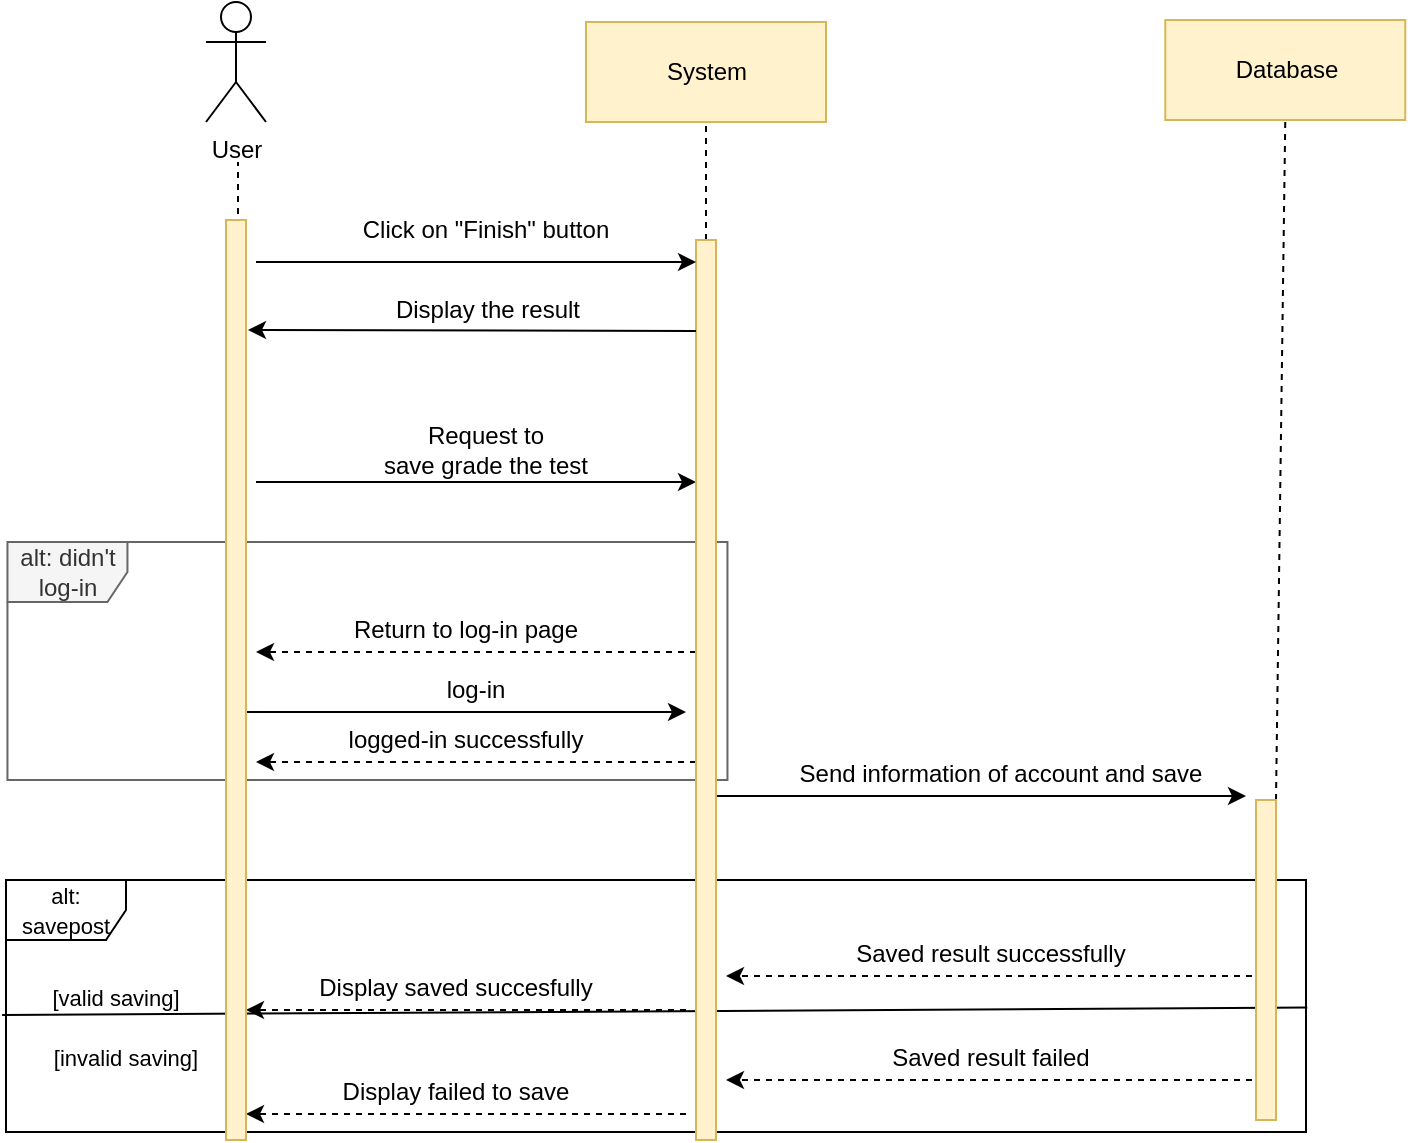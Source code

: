 <mxfile version="20.5.3" type="google"><diagram id="_0zhi00F4NSq-n2bW8f-" name="Page-1"><mxGraphModel grid="1" page="1" gridSize="10" guides="1" tooltips="1" connect="1" arrows="1" fold="1" pageScale="1" pageWidth="3300" pageHeight="4681" math="0" shadow="0"><root><mxCell id="0"/><mxCell id="1" parent="0"/><mxCell id="AXf_6k3DFZqjvttxI9Mx-5" value="&lt;font style=&quot;font-size: 11px;&quot;&gt;alt: savepost&lt;/font&gt;" style="shape=umlFrame;whiteSpace=wrap;html=1;" vertex="1" parent="1"><mxGeometry x="150" y="490" width="650" height="126" as="geometry"/></mxCell><mxCell id="-UMV8F0SaYV0FhbeVH77-141" value="alt: didn't log-in" style="shape=umlFrame;whiteSpace=wrap;html=1;fillColor=#f5f5f5;fontColor=#333333;strokeColor=#666666;" vertex="1" parent="1"><mxGeometry x="150.73" y="321" width="360" height="119" as="geometry"/></mxCell><mxCell id="-UMV8F0SaYV0FhbeVH77-105" value="Saved result successfully" style="text;html=1;strokeColor=none;fillColor=none;align=center;verticalAlign=middle;whiteSpace=wrap;rounded=0;" vertex="1" parent="1"><mxGeometry x="510" y="512" width="265" height="30" as="geometry"/></mxCell><mxCell id="-UMV8F0SaYV0FhbeVH77-106" value="Send information of account and save" style="text;html=1;strokeColor=none;fillColor=none;align=center;verticalAlign=middle;whiteSpace=wrap;rounded=0;" vertex="1" parent="1"><mxGeometry x="525" y="422" width="245" height="30" as="geometry"/></mxCell><mxCell id="-UMV8F0SaYV0FhbeVH77-107" value="" style="endArrow=classic;html=1;rounded=0;dashed=1;" edge="1" parent="1"><mxGeometry width="50" height="50" relative="1" as="geometry"><mxPoint x="785" y="538" as="sourcePoint"/><mxPoint x="510" y="538" as="targetPoint"/></mxGeometry></mxCell><mxCell id="-UMV8F0SaYV0FhbeVH77-109" value="User" style="shape=umlActor;verticalLabelPosition=bottom;verticalAlign=top;html=1;" vertex="1" parent="1"><mxGeometry x="250" y="51" width="30" height="60" as="geometry"/></mxCell><mxCell id="-UMV8F0SaYV0FhbeVH77-110" value="System" style="html=1;fillColor=#fff2cc;strokeColor=#d6b656;" vertex="1" parent="1"><mxGeometry x="440" y="61" width="120" height="50" as="geometry"/></mxCell><mxCell id="-UMV8F0SaYV0FhbeVH77-111" value="Database" style="html=1;fillColor=#fff2cc;strokeColor=#d6b656;" vertex="1" parent="1"><mxGeometry x="729.64" y="60" width="120" height="50" as="geometry"/></mxCell><mxCell id="-UMV8F0SaYV0FhbeVH77-112" value="" style="endArrow=none;dashed=1;html=1;rounded=0;startArrow=none;" edge="1" parent="1"><mxGeometry width="50" height="50" relative="1" as="geometry"><mxPoint x="266" y="157" as="sourcePoint"/><mxPoint x="266" y="131" as="targetPoint"/></mxGeometry></mxCell><mxCell id="-UMV8F0SaYV0FhbeVH77-113" value="" style="endArrow=none;dashed=1;html=1;rounded=0;entryX=0.5;entryY=1;entryDx=0;entryDy=0;startArrow=none;" edge="1" parent="1" target="-UMV8F0SaYV0FhbeVH77-110"><mxGeometry width="50" height="50" relative="1" as="geometry"><mxPoint x="500" y="170" as="sourcePoint"/><mxPoint x="499.5" y="131" as="targetPoint"/></mxGeometry></mxCell><mxCell id="-UMV8F0SaYV0FhbeVH77-114" value="" style="endArrow=none;dashed=1;html=1;rounded=0;entryX=0.5;entryY=1;entryDx=0;entryDy=0;startArrow=none;" edge="1" parent="1" source="-UMV8F0SaYV0FhbeVH77-136" target="-UMV8F0SaYV0FhbeVH77-111"><mxGeometry width="50" height="50" relative="1" as="geometry"><mxPoint x="779.5" y="620" as="sourcePoint"/><mxPoint x="779.5" y="260" as="targetPoint"/></mxGeometry></mxCell><mxCell id="-UMV8F0SaYV0FhbeVH77-115" value="" style="endArrow=classic;html=1;rounded=0;" edge="1" parent="1"><mxGeometry width="50" height="50" relative="1" as="geometry"><mxPoint x="275" y="291" as="sourcePoint"/><mxPoint x="495" y="291" as="targetPoint"/></mxGeometry></mxCell><mxCell id="-UMV8F0SaYV0FhbeVH77-116" value="Request to &lt;br&gt;save grade the test" style="text;html=1;strokeColor=none;fillColor=none;align=center;verticalAlign=middle;whiteSpace=wrap;rounded=0;" vertex="1" parent="1"><mxGeometry x="295" y="260" width="190" height="30" as="geometry"/></mxCell><mxCell id="-UMV8F0SaYV0FhbeVH77-122" value="" style="endArrow=classic;html=1;rounded=0;" edge="1" parent="1"><mxGeometry width="50" height="50" relative="1" as="geometry"><mxPoint x="270" y="406" as="sourcePoint"/><mxPoint x="490" y="406" as="targetPoint"/></mxGeometry></mxCell><mxCell id="-UMV8F0SaYV0FhbeVH77-123" value="log-in" style="text;html=1;strokeColor=none;fillColor=none;align=center;verticalAlign=middle;whiteSpace=wrap;rounded=0;" vertex="1" parent="1"><mxGeometry x="290" y="380" width="190" height="30" as="geometry"/></mxCell><mxCell id="-UMV8F0SaYV0FhbeVH77-126" value="" style="endArrow=classic;html=1;rounded=0;" edge="1" parent="1"><mxGeometry width="50" height="50" relative="1" as="geometry"><mxPoint x="505" y="448" as="sourcePoint"/><mxPoint x="770" y="448" as="targetPoint"/></mxGeometry></mxCell><mxCell id="-UMV8F0SaYV0FhbeVH77-128" value="Display saved succesfully" style="text;html=1;strokeColor=none;fillColor=none;align=center;verticalAlign=middle;whiteSpace=wrap;rounded=0;" vertex="1" parent="1"><mxGeometry x="270" y="529" width="210" height="30" as="geometry"/></mxCell><mxCell id="-UMV8F0SaYV0FhbeVH77-129" value="" style="endArrow=classic;html=1;rounded=0;dashed=1;" edge="1" parent="1"><mxGeometry width="50" height="50" relative="1" as="geometry"><mxPoint x="490" y="555" as="sourcePoint"/><mxPoint x="270" y="555" as="targetPoint"/></mxGeometry></mxCell><mxCell id="-UMV8F0SaYV0FhbeVH77-130" value="&lt;font style=&quot;font-size: 11px;&quot;&gt;[valid saving]&lt;/font&gt;" style="text;html=1;strokeColor=none;fillColor=none;align=center;verticalAlign=middle;whiteSpace=wrap;rounded=0;" vertex="1" parent="1"><mxGeometry x="170" y="534" width="70" height="30" as="geometry"/></mxCell><mxCell id="-UMV8F0SaYV0FhbeVH77-131" value="Saved result failed" style="text;html=1;strokeColor=none;fillColor=none;align=center;verticalAlign=middle;whiteSpace=wrap;rounded=0;" vertex="1" parent="1"><mxGeometry x="510" y="564" width="265" height="30" as="geometry"/></mxCell><mxCell id="-UMV8F0SaYV0FhbeVH77-132" value="" style="endArrow=classic;html=1;rounded=0;dashed=1;" edge="1" parent="1"><mxGeometry width="50" height="50" relative="1" as="geometry"><mxPoint x="785" y="590" as="sourcePoint"/><mxPoint x="510" y="590" as="targetPoint"/></mxGeometry></mxCell><mxCell id="-UMV8F0SaYV0FhbeVH77-133" value="Display failed to save" style="text;html=1;strokeColor=none;fillColor=none;align=center;verticalAlign=middle;whiteSpace=wrap;rounded=0;" vertex="1" parent="1"><mxGeometry x="270" y="581" width="210" height="30" as="geometry"/></mxCell><mxCell id="-UMV8F0SaYV0FhbeVH77-134" value="" style="endArrow=classic;html=1;rounded=0;dashed=1;" edge="1" parent="1"><mxGeometry width="50" height="50" relative="1" as="geometry"><mxPoint x="490" y="607" as="sourcePoint"/><mxPoint x="270" y="607" as="targetPoint"/></mxGeometry></mxCell><mxCell id="-UMV8F0SaYV0FhbeVH77-135" value="&lt;font style=&quot;font-size: 11px;&quot;&gt;[invalid saving]&lt;/font&gt;" style="text;html=1;strokeColor=none;fillColor=none;align=center;verticalAlign=middle;whiteSpace=wrap;rounded=0;" vertex="1" parent="1"><mxGeometry x="170" y="564" width="80" height="30" as="geometry"/></mxCell><mxCell id="-UMV8F0SaYV0FhbeVH77-145" value="Return to log-in page" style="text;html=1;strokeColor=none;fillColor=none;align=center;verticalAlign=middle;whiteSpace=wrap;rounded=0;" vertex="1" parent="1"><mxGeometry x="275" y="350" width="210" height="30" as="geometry"/></mxCell><mxCell id="-UMV8F0SaYV0FhbeVH77-146" value="" style="endArrow=classic;html=1;rounded=0;dashed=1;" edge="1" parent="1"><mxGeometry width="50" height="50" relative="1" as="geometry"><mxPoint x="495" y="376" as="sourcePoint"/><mxPoint x="275" y="376" as="targetPoint"/></mxGeometry></mxCell><mxCell id="AXf_6k3DFZqjvttxI9Mx-1" value="logged-in successfully" style="text;html=1;strokeColor=none;fillColor=none;align=center;verticalAlign=middle;whiteSpace=wrap;rounded=0;" vertex="1" parent="1"><mxGeometry x="275" y="405" width="210" height="30" as="geometry"/></mxCell><mxCell id="AXf_6k3DFZqjvttxI9Mx-2" value="" style="endArrow=classic;html=1;rounded=0;dashed=1;" edge="1" parent="1"><mxGeometry width="50" height="50" relative="1" as="geometry"><mxPoint x="495" y="431" as="sourcePoint"/><mxPoint x="275" y="431" as="targetPoint"/></mxGeometry></mxCell><mxCell id="AXf_6k3DFZqjvttxI9Mx-6" value="" style="endArrow=none;html=1;rounded=0;entryX=1.001;entryY=0.506;entryDx=0;entryDy=0;entryPerimeter=0;exitX=-0.003;exitY=0.536;exitDx=0;exitDy=0;exitPerimeter=0;" edge="1" parent="1" source="AXf_6k3DFZqjvttxI9Mx-5" target="AXf_6k3DFZqjvttxI9Mx-5"><mxGeometry width="50" height="50" relative="1" as="geometry"><mxPoint x="150" y="640" as="sourcePoint"/><mxPoint x="890" y="639.79" as="targetPoint"/></mxGeometry></mxCell><mxCell id="-UMV8F0SaYV0FhbeVH77-136" value="" style="html=1;points=[];perimeter=orthogonalPerimeter;fillColor=#fff2cc;strokeColor=#d6b656;" vertex="1" parent="1"><mxGeometry x="775" y="450" width="10" height="160" as="geometry"/></mxCell><mxCell id="-UMV8F0SaYV0FhbeVH77-137" value="" style="html=1;points=[];perimeter=orthogonalPerimeter;fillColor=#fff2cc;strokeColor=#d6b656;" vertex="1" parent="1"><mxGeometry x="495" y="170" width="10" height="450" as="geometry"/></mxCell><mxCell id="-UMV8F0SaYV0FhbeVH77-138" value="" style="html=1;points=[];perimeter=orthogonalPerimeter;fillColor=#fff2cc;strokeColor=#d6b656;" vertex="1" parent="1"><mxGeometry x="260" y="160" width="10" height="460" as="geometry"/></mxCell><mxCell id="r7XLnGNP8YvM85CbTPdh-2" value="" style="endArrow=classic;html=1;rounded=0;" edge="1" parent="1"><mxGeometry width="50" height="50" relative="1" as="geometry"><mxPoint x="275" y="181" as="sourcePoint"/><mxPoint x="495" y="181" as="targetPoint"/></mxGeometry></mxCell><mxCell id="r7XLnGNP8YvM85CbTPdh-3" value="Click on &quot;Finish&quot; button" style="text;html=1;strokeColor=none;fillColor=none;align=center;verticalAlign=middle;whiteSpace=wrap;rounded=0;" vertex="1" parent="1"><mxGeometry x="295" y="150" width="190" height="30" as="geometry"/></mxCell><mxCell id="r7XLnGNP8YvM85CbTPdh-6" value="" style="endArrow=classic;html=1;rounded=0;exitX=-0.1;exitY=0.073;exitDx=0;exitDy=0;exitPerimeter=0;" edge="1" parent="1"><mxGeometry width="50" height="50" relative="1" as="geometry"><mxPoint x="495" y="215.48" as="sourcePoint"/><mxPoint x="271" y="215" as="targetPoint"/></mxGeometry></mxCell><mxCell id="r7XLnGNP8YvM85CbTPdh-7" value="Display the result" style="text;html=1;strokeColor=none;fillColor=none;align=center;verticalAlign=middle;whiteSpace=wrap;rounded=0;" vertex="1" parent="1"><mxGeometry x="296" y="190" width="190" height="30" as="geometry"/></mxCell></root></mxGraphModel></diagram></mxfile>